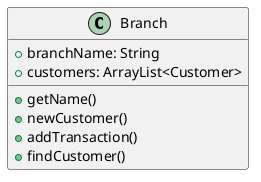 @startuml


class Branch {
    +branchName: String
    +customers: ArrayList<Customer>
    +getName()
    +newCustomer()
    +addTransaction()
    +findCustomer()
    }

@enduml